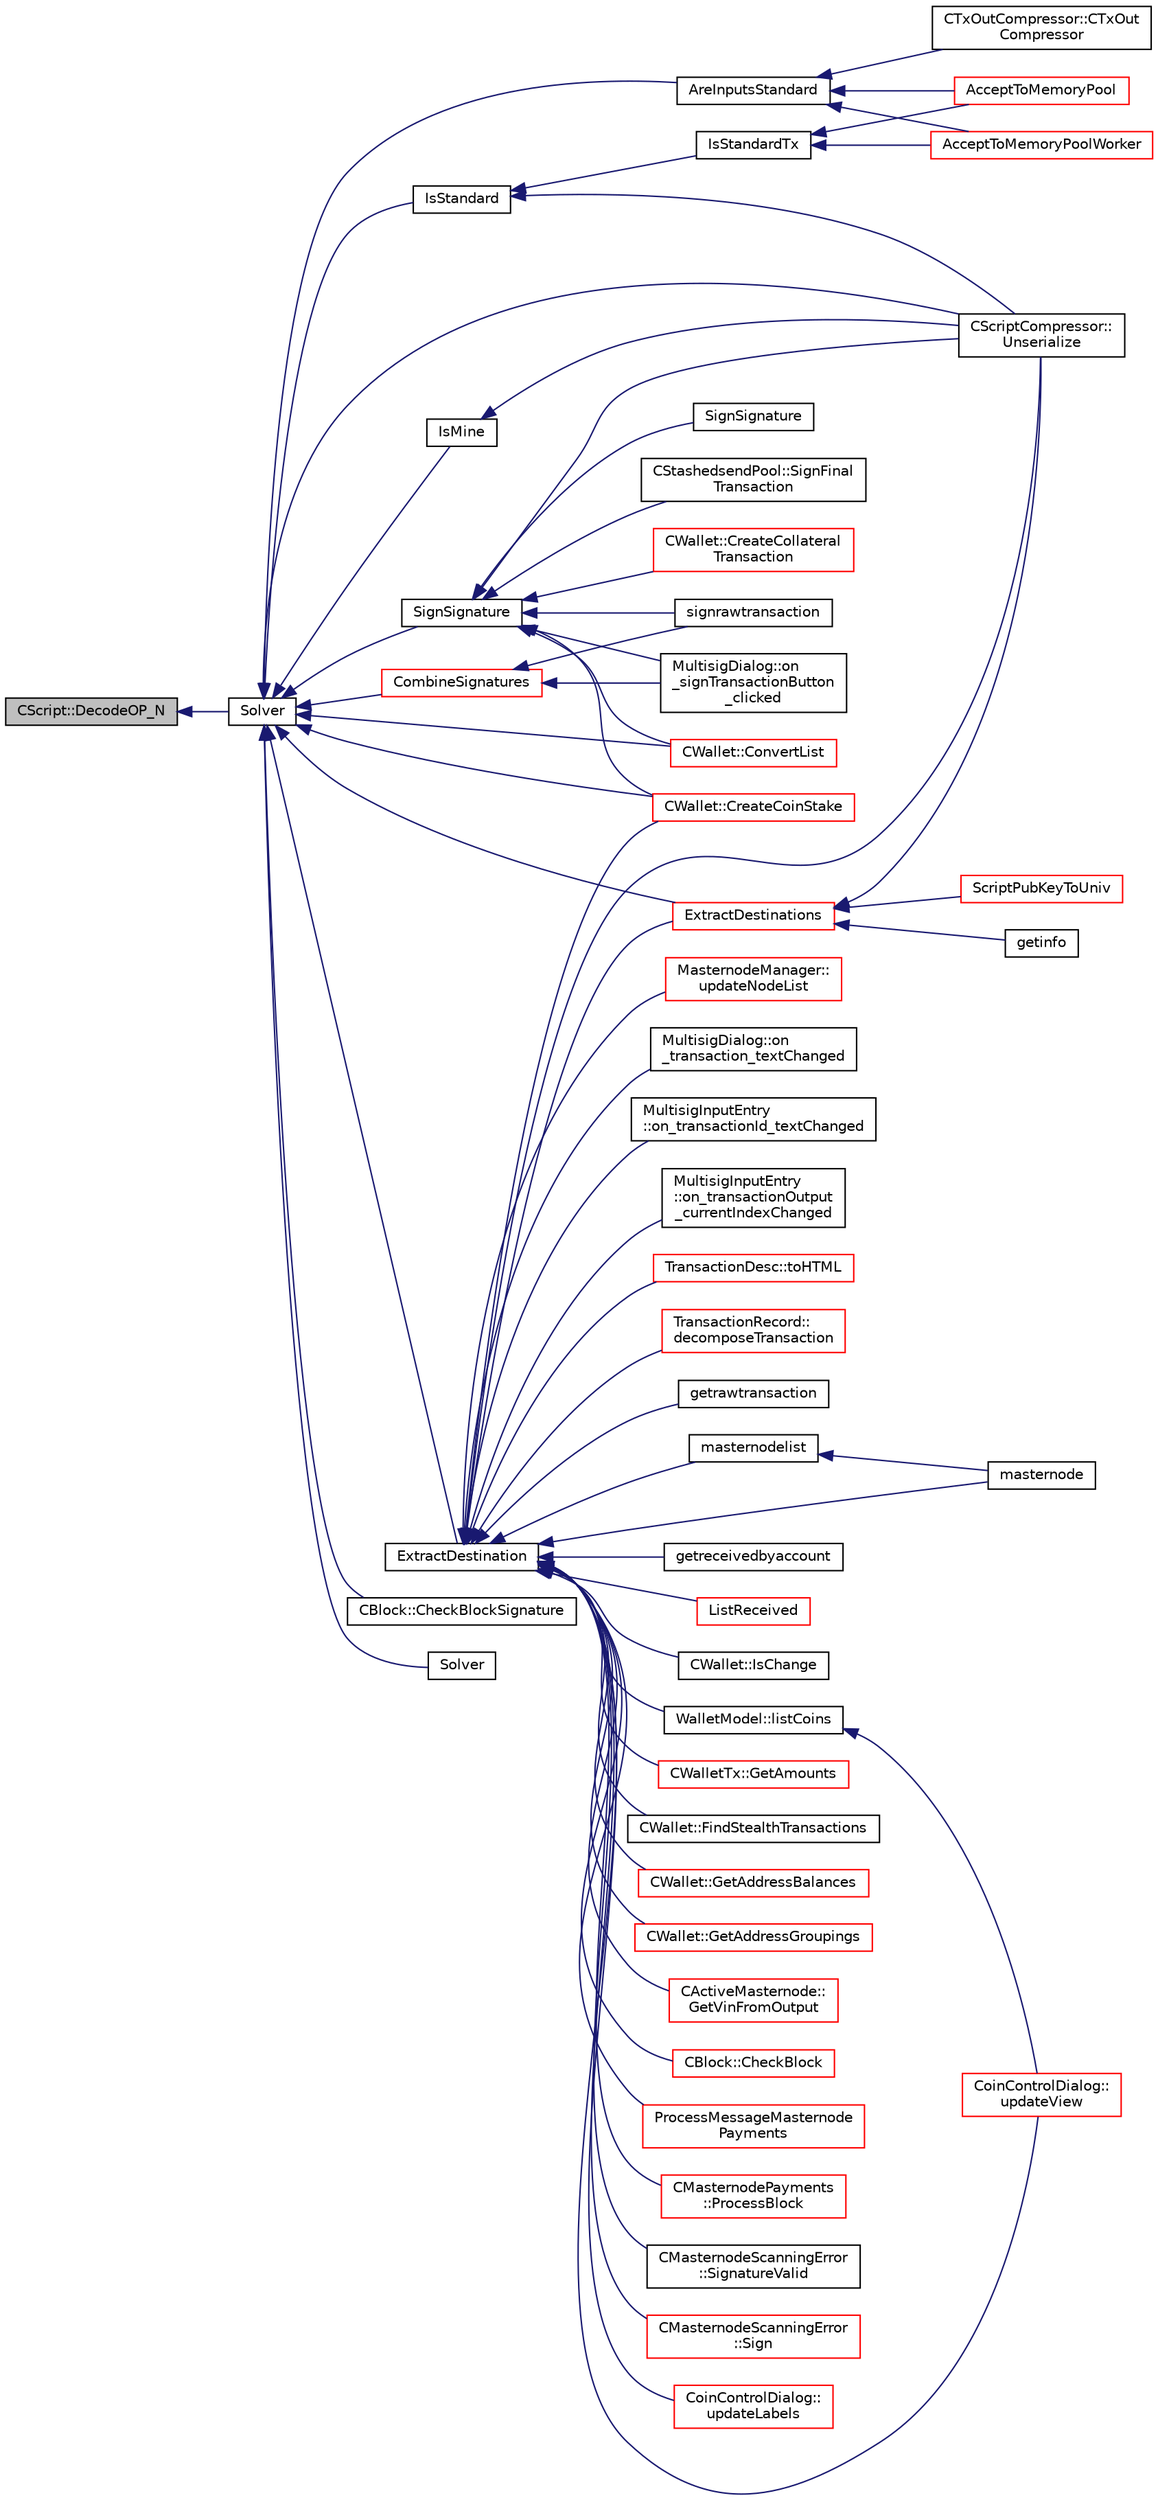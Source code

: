 digraph "CScript::DecodeOP_N"
{
  edge [fontname="Helvetica",fontsize="10",labelfontname="Helvetica",labelfontsize="10"];
  node [fontname="Helvetica",fontsize="10",shape=record];
  rankdir="LR";
  Node225 [label="CScript::DecodeOP_N",height=0.2,width=0.4,color="black", fillcolor="grey75", style="filled", fontcolor="black"];
  Node225 -> Node226 [dir="back",color="midnightblue",fontsize="10",style="solid",fontname="Helvetica"];
  Node226 [label="Solver",height=0.2,width=0.4,color="black", fillcolor="white", style="filled",URL="$de/d7f/script_8h.html#a81899059ee66f695aaf96a07d5e2ebdc"];
  Node226 -> Node227 [dir="back",color="midnightblue",fontsize="10",style="solid",fontname="Helvetica"];
  Node227 [label="AreInputsStandard",height=0.2,width=0.4,color="black", fillcolor="white", style="filled",URL="$d4/dbf/main_8h.html#a29901e539b487e09c90ff90c7560bd9d",tooltip="Check for standard transaction types. "];
  Node227 -> Node228 [dir="back",color="midnightblue",fontsize="10",style="solid",fontname="Helvetica"];
  Node228 [label="AcceptToMemoryPool",height=0.2,width=0.4,color="red", fillcolor="white", style="filled",URL="$d4/dbf/main_8h.html#addea0e425b693b4c1be712c3ead94568",tooltip="(try to) add transaction to memory pool "];
  Node227 -> Node310 [dir="back",color="midnightblue",fontsize="10",style="solid",fontname="Helvetica"];
  Node310 [label="CTxOutCompressor::CTxOut\lCompressor",height=0.2,width=0.4,color="black", fillcolor="white", style="filled",URL="$d9/d8d/class_c_tx_out_compressor.html#a38ef1033989cd003de65598620d15cea"];
  Node227 -> Node311 [dir="back",color="midnightblue",fontsize="10",style="solid",fontname="Helvetica"];
  Node311 [label="AcceptToMemoryPoolWorker",height=0.2,width=0.4,color="red", fillcolor="white", style="filled",URL="$dd/d7d/validation_8cpp.html#a274b0623037c72315662a07ecf760176"];
  Node226 -> Node322 [dir="back",color="midnightblue",fontsize="10",style="solid",fontname="Helvetica"];
  Node322 [label="CBlock::CheckBlockSignature",height=0.2,width=0.4,color="black", fillcolor="white", style="filled",URL="$d3/d51/class_c_block.html#a2ff0deeda85c23cde1a78365d6fc6c2c"];
  Node226 -> Node323 [dir="back",color="midnightblue",fontsize="10",style="solid",fontname="Helvetica"];
  Node323 [label="SignSignature",height=0.2,width=0.4,color="black", fillcolor="white", style="filled",URL="$de/d7f/script_8h.html#aca7dc730fd42e706b2c912ba32b65a36"];
  Node323 -> Node324 [dir="back",color="midnightblue",fontsize="10",style="solid",fontname="Helvetica"];
  Node324 [label="MultisigDialog::on\l_signTransactionButton\l_clicked",height=0.2,width=0.4,color="black", fillcolor="white", style="filled",URL="$d4/df4/class_multisig_dialog.html#ad277ce76887dfbbec511486d3c1d2bc4"];
  Node323 -> Node325 [dir="back",color="midnightblue",fontsize="10",style="solid",fontname="Helvetica"];
  Node325 [label="signrawtransaction",height=0.2,width=0.4,color="black", fillcolor="white", style="filled",URL="$dc/da8/rpcrawtransaction_8cpp.html#aa0d151e35c0ad5ec82df451a833aeadb"];
  Node323 -> Node326 [dir="back",color="midnightblue",fontsize="10",style="solid",fontname="Helvetica"];
  Node326 [label="SignSignature",height=0.2,width=0.4,color="black", fillcolor="white", style="filled",URL="$de/d7f/script_8h.html#a3aef640e90fdb0fa95a8e2cda0cf6c22"];
  Node323 -> Node327 [dir="back",color="midnightblue",fontsize="10",style="solid",fontname="Helvetica"];
  Node327 [label="CScriptCompressor::\lUnserialize",height=0.2,width=0.4,color="black", fillcolor="white", style="filled",URL="$d3/dfb/class_c_script_compressor.html#a016fa6e3d2735d95fcf773271da073d5"];
  Node323 -> Node328 [dir="back",color="midnightblue",fontsize="10",style="solid",fontname="Helvetica"];
  Node328 [label="CStashedsendPool::SignFinal\lTransaction",height=0.2,width=0.4,color="black", fillcolor="white", style="filled",URL="$dd/d8a/class_c_stashedsend_pool.html#aa4e76a2c5ccd3fedef74f5e0b12c87f1",tooltip="As a client, check and sign the final transaction. "];
  Node323 -> Node329 [dir="back",color="midnightblue",fontsize="10",style="solid",fontname="Helvetica"];
  Node329 [label="CWallet::CreateCollateral\lTransaction",height=0.2,width=0.4,color="red", fillcolor="white", style="filled",URL="$d2/de5/class_c_wallet.html#a3efb1d87b0d5cb916f7289b72a38744d"];
  Node323 -> Node335 [dir="back",color="midnightblue",fontsize="10",style="solid",fontname="Helvetica"];
  Node335 [label="CWallet::ConvertList",height=0.2,width=0.4,color="red", fillcolor="white", style="filled",URL="$d2/de5/class_c_wallet.html#adbc8cbc5a39e04446f4277487405c06b"];
  Node323 -> Node336 [dir="back",color="midnightblue",fontsize="10",style="solid",fontname="Helvetica"];
  Node336 [label="CWallet::CreateCoinStake",height=0.2,width=0.4,color="red", fillcolor="white", style="filled",URL="$d2/de5/class_c_wallet.html#a644df129468440aa36f49ca3716a3c19"];
  Node226 -> Node347 [dir="back",color="midnightblue",fontsize="10",style="solid",fontname="Helvetica"];
  Node347 [label="Solver",height=0.2,width=0.4,color="black", fillcolor="white", style="filled",URL="$de/d7f/script_8h.html#a8e31b29d5a654a570c493f7aa9c3abd9"];
  Node226 -> Node348 [dir="back",color="midnightblue",fontsize="10",style="solid",fontname="Helvetica"];
  Node348 [label="IsStandard",height=0.2,width=0.4,color="black", fillcolor="white", style="filled",URL="$de/d7f/script_8h.html#abb2b48ecfd43dcb01e25d9d4c333a340"];
  Node348 -> Node349 [dir="back",color="midnightblue",fontsize="10",style="solid",fontname="Helvetica"];
  Node349 [label="IsStandardTx",height=0.2,width=0.4,color="black", fillcolor="white", style="filled",URL="$df/d0a/main_8cpp.html#acd163a09d0e4384ebe85dead57730dd7"];
  Node349 -> Node228 [dir="back",color="midnightblue",fontsize="10",style="solid",fontname="Helvetica"];
  Node349 -> Node311 [dir="back",color="midnightblue",fontsize="10",style="solid",fontname="Helvetica"];
  Node348 -> Node327 [dir="back",color="midnightblue",fontsize="10",style="solid",fontname="Helvetica"];
  Node226 -> Node350 [dir="back",color="midnightblue",fontsize="10",style="solid",fontname="Helvetica"];
  Node350 [label="IsMine",height=0.2,width=0.4,color="black", fillcolor="white", style="filled",URL="$de/d7f/script_8h.html#ae1531a999ac1bfa59d70cfc984f1266b"];
  Node350 -> Node327 [dir="back",color="midnightblue",fontsize="10",style="solid",fontname="Helvetica"];
  Node226 -> Node351 [dir="back",color="midnightblue",fontsize="10",style="solid",fontname="Helvetica"];
  Node351 [label="ExtractDestination",height=0.2,width=0.4,color="black", fillcolor="white", style="filled",URL="$de/d7f/script_8h.html#a951f7e601746ae076afdf3169ecca2fc"];
  Node351 -> Node352 [dir="back",color="midnightblue",fontsize="10",style="solid",fontname="Helvetica"];
  Node352 [label="CActiveMasternode::\lGetVinFromOutput",height=0.2,width=0.4,color="red", fillcolor="white", style="filled",URL="$d9/d29/class_c_active_masternode.html#abc2ae1e24001f80ace4bbea2b6453944"];
  Node351 -> Node356 [dir="back",color="midnightblue",fontsize="10",style="solid",fontname="Helvetica"];
  Node356 [label="CBlock::CheckBlock",height=0.2,width=0.4,color="red", fillcolor="white", style="filled",URL="$d3/d51/class_c_block.html#a423d19b5a2bf03e26cd412976df3ab20"];
  Node351 -> Node357 [dir="back",color="midnightblue",fontsize="10",style="solid",fontname="Helvetica"];
  Node357 [label="ProcessMessageMasternode\lPayments",height=0.2,width=0.4,color="red", fillcolor="white", style="filled",URL="$dc/d20/masternode-payments_8h.html#a8c28fb440d8031543d1de309e34c40f2"];
  Node351 -> Node358 [dir="back",color="midnightblue",fontsize="10",style="solid",fontname="Helvetica"];
  Node358 [label="CMasternodePayments\l::ProcessBlock",height=0.2,width=0.4,color="red", fillcolor="white", style="filled",URL="$dc/d9a/class_c_masternode_payments.html#aa23dfbc148f10f601e9771bfcffea441"];
  Node351 -> Node359 [dir="back",color="midnightblue",fontsize="10",style="solid",fontname="Helvetica"];
  Node359 [label="CMasternodeScanningError\l::SignatureValid",height=0.2,width=0.4,color="black", fillcolor="white", style="filled",URL="$d0/de7/class_c_masternode_scanning_error.html#ae90fca573f70f7faa4c9f3a5db145f36"];
  Node351 -> Node360 [dir="back",color="midnightblue",fontsize="10",style="solid",fontname="Helvetica"];
  Node360 [label="CMasternodeScanningError\l::Sign",height=0.2,width=0.4,color="red", fillcolor="white", style="filled",URL="$d0/de7/class_c_masternode_scanning_error.html#afdc8ec9b08767cdf3c6a6cc819af7d09"];
  Node351 -> Node362 [dir="back",color="midnightblue",fontsize="10",style="solid",fontname="Helvetica"];
  Node362 [label="CoinControlDialog::\lupdateLabels",height=0.2,width=0.4,color="red", fillcolor="white", style="filled",URL="$dd/dfb/class_coin_control_dialog.html#a4fc60e89b097952ff22dc0f9c58c87d9"];
  Node351 -> Node386 [dir="back",color="midnightblue",fontsize="10",style="solid",fontname="Helvetica"];
  Node386 [label="CoinControlDialog::\lupdateView",height=0.2,width=0.4,color="red", fillcolor="white", style="filled",URL="$dd/dfb/class_coin_control_dialog.html#aadea33050e5c1efd5eae8d2fcfa721f9"];
  Node351 -> Node240 [dir="back",color="midnightblue",fontsize="10",style="solid",fontname="Helvetica"];
  Node240 [label="MasternodeManager::\lupdateNodeList",height=0.2,width=0.4,color="red", fillcolor="white", style="filled",URL="$d9/d70/class_masternode_manager.html#a5485a8bd6ccf673027165cc1207dfae9"];
  Node351 -> Node389 [dir="back",color="midnightblue",fontsize="10",style="solid",fontname="Helvetica"];
  Node389 [label="MultisigDialog::on\l_transaction_textChanged",height=0.2,width=0.4,color="black", fillcolor="white", style="filled",URL="$d4/df4/class_multisig_dialog.html#a2412fa91c5e7ef51c229aa36388c0960"];
  Node351 -> Node390 [dir="back",color="midnightblue",fontsize="10",style="solid",fontname="Helvetica"];
  Node390 [label="MultisigInputEntry\l::on_transactionId_textChanged",height=0.2,width=0.4,color="black", fillcolor="white", style="filled",URL="$d9/d3d/class_multisig_input_entry.html#a1cb42a240e71f999f06fbf7e4ffbc982"];
  Node351 -> Node391 [dir="back",color="midnightblue",fontsize="10",style="solid",fontname="Helvetica"];
  Node391 [label="MultisigInputEntry\l::on_transactionOutput\l_currentIndexChanged",height=0.2,width=0.4,color="black", fillcolor="white", style="filled",URL="$d9/d3d/class_multisig_input_entry.html#a122ee9305bd98ccb311698169be45941"];
  Node351 -> Node278 [dir="back",color="midnightblue",fontsize="10",style="solid",fontname="Helvetica"];
  Node278 [label="TransactionDesc::toHTML",height=0.2,width=0.4,color="red", fillcolor="white", style="filled",URL="$d4/da9/class_transaction_desc.html#ab7c9dbb2048aae121dd9d75df86e64f4"];
  Node351 -> Node392 [dir="back",color="midnightblue",fontsize="10",style="solid",fontname="Helvetica"];
  Node392 [label="TransactionRecord::\ldecomposeTransaction",height=0.2,width=0.4,color="red", fillcolor="white", style="filled",URL="$d1/da7/class_transaction_record.html#a9f5db4465fa5fdcc3f9af525096bcdb9"];
  Node351 -> Node395 [dir="back",color="midnightblue",fontsize="10",style="solid",fontname="Helvetica"];
  Node395 [label="WalletModel::listCoins",height=0.2,width=0.4,color="black", fillcolor="white", style="filled",URL="$d4/d27/class_wallet_model.html#ae5ce26bba42701b45de766ef11cc9a47"];
  Node395 -> Node386 [dir="back",color="midnightblue",fontsize="10",style="solid",fontname="Helvetica"];
  Node351 -> Node396 [dir="back",color="midnightblue",fontsize="10",style="solid",fontname="Helvetica"];
  Node396 [label="getrawtransaction",height=0.2,width=0.4,color="black", fillcolor="white", style="filled",URL="$dc/da8/rpcrawtransaction_8cpp.html#a12e1b8a05d99d1544e5343c2282cc55a"];
  Node351 -> Node244 [dir="back",color="midnightblue",fontsize="10",style="solid",fontname="Helvetica"];
  Node244 [label="masternode",height=0.2,width=0.4,color="black", fillcolor="white", style="filled",URL="$d5/d6b/rpcstashedsend_8cpp.html#a30609e443aeb47c29ed0878d16b1b5e1"];
  Node351 -> Node243 [dir="back",color="midnightblue",fontsize="10",style="solid",fontname="Helvetica"];
  Node243 [label="masternodelist",height=0.2,width=0.4,color="black", fillcolor="white", style="filled",URL="$d5/d6b/rpcstashedsend_8cpp.html#a3a7ed7e37f21eb2912afc6e776f7236c"];
  Node243 -> Node244 [dir="back",color="midnightblue",fontsize="10",style="solid",fontname="Helvetica"];
  Node351 -> Node397 [dir="back",color="midnightblue",fontsize="10",style="solid",fontname="Helvetica"];
  Node397 [label="getreceivedbyaccount",height=0.2,width=0.4,color="black", fillcolor="white", style="filled",URL="$df/d1d/rpcwallet_8cpp.html#a07526be5270b0e55b4a0b79c01205f3d"];
  Node351 -> Node398 [dir="back",color="midnightblue",fontsize="10",style="solid",fontname="Helvetica"];
  Node398 [label="ListReceived",height=0.2,width=0.4,color="red", fillcolor="white", style="filled",URL="$df/d1d/rpcwallet_8cpp.html#a0cc958f67a8d6d0002cb4fee19eddb5c"];
  Node351 -> Node401 [dir="back",color="midnightblue",fontsize="10",style="solid",fontname="Helvetica"];
  Node401 [label="ExtractDestinations",height=0.2,width=0.4,color="red", fillcolor="white", style="filled",URL="$de/d7f/script_8h.html#a49e36ddce090cc66aba405c0755c8be7"];
  Node401 -> Node402 [dir="back",color="midnightblue",fontsize="10",style="solid",fontname="Helvetica"];
  Node402 [label="ScriptPubKeyToUniv",height=0.2,width=0.4,color="red", fillcolor="white", style="filled",URL="$d5/d2e/core__write_8cpp.html#a4a51bf7268adbdcd58e7af445ea4db61"];
  Node401 -> Node404 [dir="back",color="midnightblue",fontsize="10",style="solid",fontname="Helvetica"];
  Node404 [label="getinfo",height=0.2,width=0.4,color="black", fillcolor="white", style="filled",URL="$db/d48/rpcmisc_8cpp.html#a70335b93783d51e48d276a1e08bd721a"];
  Node401 -> Node327 [dir="back",color="midnightblue",fontsize="10",style="solid",fontname="Helvetica"];
  Node351 -> Node327 [dir="back",color="midnightblue",fontsize="10",style="solid",fontname="Helvetica"];
  Node351 -> Node414 [dir="back",color="midnightblue",fontsize="10",style="solid",fontname="Helvetica"];
  Node414 [label="CWallet::IsChange",height=0.2,width=0.4,color="black", fillcolor="white", style="filled",URL="$d2/de5/class_c_wallet.html#aba1c6108b7d2d3800dd487bab4c4c82e"];
  Node351 -> Node415 [dir="back",color="midnightblue",fontsize="10",style="solid",fontname="Helvetica"];
  Node415 [label="CWalletTx::GetAmounts",height=0.2,width=0.4,color="red", fillcolor="white", style="filled",URL="$d6/d53/class_c_wallet_tx.html#a712d43025de0e667a5e06d3969dbea1f"];
  Node351 -> Node422 [dir="back",color="midnightblue",fontsize="10",style="solid",fontname="Helvetica"];
  Node422 [label="CWallet::FindStealthTransactions",height=0.2,width=0.4,color="black", fillcolor="white", style="filled",URL="$d2/de5/class_c_wallet.html#a5d0e2025dc7a87a0406be272b80509ee"];
  Node351 -> Node336 [dir="back",color="midnightblue",fontsize="10",style="solid",fontname="Helvetica"];
  Node351 -> Node423 [dir="back",color="midnightblue",fontsize="10",style="solid",fontname="Helvetica"];
  Node423 [label="CWallet::GetAddressBalances",height=0.2,width=0.4,color="red", fillcolor="white", style="filled",URL="$d2/de5/class_c_wallet.html#aadffdf5d0e2f2413cdcc2a39fc2e310d"];
  Node351 -> Node425 [dir="back",color="midnightblue",fontsize="10",style="solid",fontname="Helvetica"];
  Node425 [label="CWallet::GetAddressGroupings",height=0.2,width=0.4,color="red", fillcolor="white", style="filled",URL="$d2/de5/class_c_wallet.html#a8eacbac6ad3697d90b98dfe02632f8ef"];
  Node226 -> Node401 [dir="back",color="midnightblue",fontsize="10",style="solid",fontname="Helvetica"];
  Node226 -> Node426 [dir="back",color="midnightblue",fontsize="10",style="solid",fontname="Helvetica"];
  Node426 [label="CombineSignatures",height=0.2,width=0.4,color="red", fillcolor="white", style="filled",URL="$dd/d0f/script_8cpp.html#a79ba74edb86e8e00eef84202dd5dea43"];
  Node426 -> Node324 [dir="back",color="midnightblue",fontsize="10",style="solid",fontname="Helvetica"];
  Node426 -> Node325 [dir="back",color="midnightblue",fontsize="10",style="solid",fontname="Helvetica"];
  Node226 -> Node327 [dir="back",color="midnightblue",fontsize="10",style="solid",fontname="Helvetica"];
  Node226 -> Node335 [dir="back",color="midnightblue",fontsize="10",style="solid",fontname="Helvetica"];
  Node226 -> Node336 [dir="back",color="midnightblue",fontsize="10",style="solid",fontname="Helvetica"];
}
